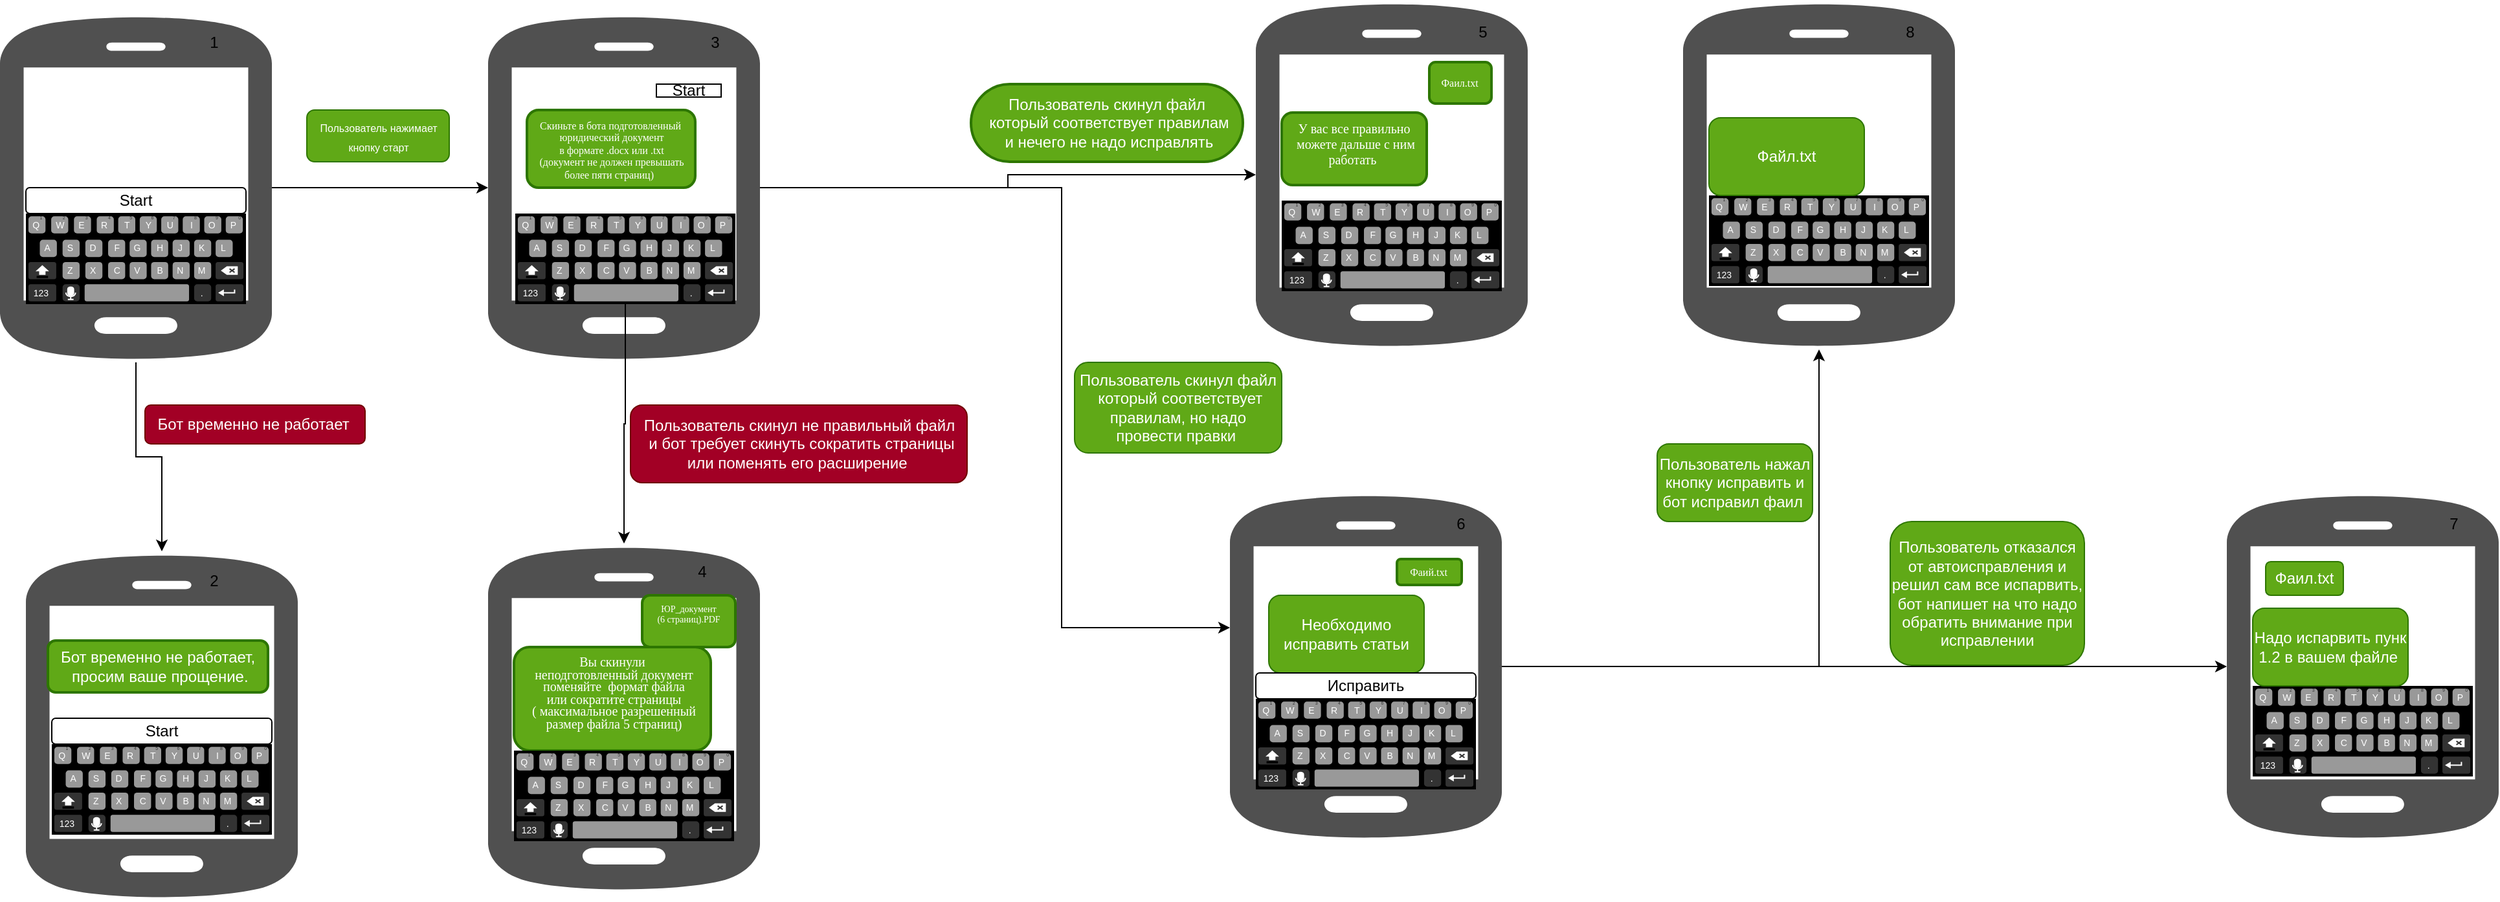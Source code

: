<mxfile version="28.0.6">
  <diagram name="Страница — 1" id="DLxkREHUhG1KeM-ujYf8">
    <mxGraphModel dx="834" dy="514" grid="1" gridSize="10" guides="1" tooltips="1" connect="1" arrows="1" fold="1" page="1" pageScale="1" pageWidth="827" pageHeight="1169" math="0" shadow="0">
      <root>
        <mxCell id="0" />
        <mxCell id="1" parent="0" />
        <mxCell id="pn8d7jZa_BfOE3druCfX-38" value="&lt;font style=&quot;color: rgb(255, 255, 255);&quot;&gt;Необходимо исправить статьи&lt;/font&gt;" style="rounded=1;whiteSpace=wrap;html=1;fillColor=#60a917;fontColor=#ffffff;strokeColor=#2D7600;" vertex="1" parent="1">
          <mxGeometry x="1000" y="460" width="120" height="60" as="geometry" />
        </mxCell>
        <mxCell id="pn8d7jZa_BfOE3druCfX-39" value="&lt;div style=&quot;line-height: 80%;&quot;&gt;&lt;span style=&quot;font-family: &amp;quot;Times New Roman&amp;quot;; font-size: 8px; background-color: transparent; color: light-dark(rgb(255, 255, 255), rgb(18, 18, 18));&quot;&gt;Фаий.txt&amp;nbsp;&lt;/span&gt;&lt;/div&gt;" style="text;html=1;align=center;verticalAlign=middle;resizable=0;points=[];autosize=1;strokeColor=#2D7600;fillColor=#60a917;fontColor=#ffffff;direction=west;perimeterSpacing=0;strokeWidth=2;rounded=1;" vertex="1" parent="1">
          <mxGeometry x="1099" y="432" width="50" height="20" as="geometry" />
        </mxCell>
        <mxCell id="pn8d7jZa_BfOE3druCfX-1" value="&lt;div style=&quot;text-wrap-mode: nowrap; line-height: 9.6px;&quot;&gt;&lt;font&gt;&lt;span&gt;Вы скинули&lt;/span&gt;&lt;/font&gt;&lt;/div&gt;&lt;div style=&quot;text-wrap-mode: nowrap; line-height: 9.6px;&quot;&gt;&lt;font&gt;&lt;span&gt;&amp;nbsp;неподготовленный документ&lt;/span&gt;&lt;/font&gt;&lt;/div&gt;&lt;div style=&quot;text-wrap-mode: nowrap; line-height: 9.6px;&quot;&gt;&lt;font&gt;&lt;span&gt;&amp;nbsp;поменяйте&amp;nbsp; формат файла&lt;/span&gt;&lt;/font&gt;&lt;/div&gt;&lt;div style=&quot;text-wrap-mode: nowrap; line-height: 9.6px;&quot;&gt;&lt;font&gt;&lt;span&gt;&amp;nbsp;или сократите страницы&lt;/span&gt;&lt;/font&gt;&lt;/div&gt;&lt;div style=&quot;text-wrap-mode: nowrap; line-height: 9.6px;&quot;&gt;&lt;font&gt;&lt;span&gt;&amp;nbsp;( максимальное разрешенный&lt;/span&gt;&lt;/font&gt;&lt;/div&gt;&lt;div style=&quot;text-wrap-mode: nowrap; line-height: 9.6px;&quot;&gt;&lt;font&gt;&lt;span&gt;&amp;nbsp;размер файла 5 страниц)&lt;/span&gt;&lt;/font&gt;&lt;/div&gt;" style="rounded=1;whiteSpace=wrap;html=1;strokeColor=#2D7600;strokeWidth=2;align=center;verticalAlign=top;fontFamily=Times New Roman;fontSize=10;fontColor=#ffffff;autosize=1;resizable=0;fillColor=#60a917;gradientColor=none;fontStyle=0;rotation=0;flipH=0;flipV=1;container=0;shadow=0;" vertex="1" parent="1">
          <mxGeometry x="417" y="500" width="152" height="80" as="geometry" />
        </mxCell>
        <mxCell id="pn8d7jZa_BfOE3druCfX-2" value="Start" style="rounded=1;whiteSpace=wrap;html=1;arcSize=0;" vertex="1" parent="1">
          <mxGeometry x="527" y="65" width="50" height="10" as="geometry" />
        </mxCell>
        <mxCell id="pn8d7jZa_BfOE3druCfX-3" value="&lt;div style=&quot;line-height: 80%;&quot;&gt;&lt;font style=&quot;font-size: 8px; line-height: 80%;&quot; face=&quot;Times New Roman&quot;&gt;Скиньте в бота подготовленный&amp;nbsp;&lt;/font&gt;&lt;/div&gt;&lt;div style=&quot;line-height: 80%;&quot;&gt;&lt;font style=&quot;font-size: 8px; line-height: 80%;&quot; face=&quot;Times New Roman&quot;&gt;юридический документ&lt;/font&gt;&lt;div&gt;&lt;font style=&quot;font-size: 8px; line-height: 80%;&quot; face=&quot;Times New Roman&quot;&gt;&amp;nbsp;в формате .docx или .txt&amp;nbsp;&lt;/font&gt;&lt;/div&gt;&lt;div&gt;&lt;font style=&quot;font-size: 8px; line-height: 80%;&quot;&gt;&lt;font face=&quot;Times New Roman&quot;&gt;(документ не должен превышать&lt;/font&gt;&lt;/font&gt;&lt;/div&gt;&lt;div&gt;&lt;font style=&quot;font-size: 8px; line-height: 80%;&quot;&gt;&lt;font face=&quot;Times New Roman&quot;&gt;&amp;nbsp;более пяти страниц)&amp;nbsp;&lt;/font&gt;&lt;font face=&quot;Times New Roman&quot;&gt; &amp;nbsp;&lt;/font&gt;&lt;/font&gt;&lt;/div&gt;&lt;/div&gt;" style="text;html=1;align=center;verticalAlign=middle;resizable=0;points=[];autosize=1;strokeColor=#2D7600;fillColor=#60a917;fontColor=#ffffff;direction=west;perimeterSpacing=0;strokeWidth=2;rounded=1;" vertex="1" parent="1">
          <mxGeometry x="427" y="85" width="130" height="60" as="geometry" />
        </mxCell>
        <mxCell id="pn8d7jZa_BfOE3druCfX-4" style="edgeStyle=orthogonalEdgeStyle;rounded=0;orthogonalLoop=1;jettySize=auto;html=1;fontFamily=Helvetica;fontSize=12;fontColor=#ffffff;autosize=1;resizable=0;" edge="1" parent="1" source="pn8d7jZa_BfOE3druCfX-5" target="pn8d7jZa_BfOE3druCfX-19">
          <mxGeometry relative="1" as="geometry" />
        </mxCell>
        <mxCell id="pn8d7jZa_BfOE3druCfX-30" style="edgeStyle=orthogonalEdgeStyle;rounded=0;orthogonalLoop=1;jettySize=auto;html=1;" edge="1" parent="1" source="pn8d7jZa_BfOE3druCfX-5" target="pn8d7jZa_BfOE3druCfX-29">
          <mxGeometry relative="1" as="geometry">
            <Array as="points">
              <mxPoint x="840" y="145" />
              <mxPoint x="840" y="485" />
            </Array>
          </mxGeometry>
        </mxCell>
        <mxCell id="pn8d7jZa_BfOE3druCfX-5" value="" style="sketch=0;pointerEvents=1;shadow=0;dashed=0;html=1;strokeColor=none;fillColor=#505050;labelPosition=center;verticalLabelPosition=bottom;verticalAlign=top;outlineConnect=0;align=center;shape=mxgraph.office.devices.cell_phone_android_proportional;" vertex="1" parent="1">
          <mxGeometry x="397" y="10" width="210" height="270" as="geometry" />
        </mxCell>
        <mxCell id="pn8d7jZa_BfOE3druCfX-6" style="edgeStyle=orthogonalEdgeStyle;rounded=0;orthogonalLoop=1;jettySize=auto;html=1;fontFamily=Helvetica;fontSize=12;fontColor=#ffffff;autosize=1;resizable=0;" edge="1" parent="1" source="pn8d7jZa_BfOE3druCfX-7" target="pn8d7jZa_BfOE3druCfX-16">
          <mxGeometry relative="1" as="geometry" />
        </mxCell>
        <mxCell id="pn8d7jZa_BfOE3druCfX-7" value="" style="verticalLabelPosition=bottom;verticalAlign=top;html=1;shadow=0;dashed=0;strokeWidth=1;shape=mxgraph.android.keyboard;sketch=0;" vertex="1" parent="1">
          <mxGeometry x="418" y="165" width="170" height="70" as="geometry" />
        </mxCell>
        <mxCell id="pn8d7jZa_BfOE3druCfX-8" value="&lt;font style=&quot;font-size: 8px;&quot;&gt;Пользователь нажимает&lt;/font&gt;&lt;div&gt;&lt;font style=&quot;font-size: 8px;&quot;&gt;&amp;nbsp;кнопку старт&amp;nbsp;&lt;/font&gt;&lt;/div&gt;" style="text;html=1;align=center;verticalAlign=middle;resizable=0;points=[];autosize=1;strokeColor=#2D7600;fillColor=#60a917;fontColor=#ffffff;rounded=1;" vertex="1" parent="1">
          <mxGeometry x="257" y="85" width="110" height="40" as="geometry" />
        </mxCell>
        <mxCell id="pn8d7jZa_BfOE3druCfX-9" style="edgeStyle=orthogonalEdgeStyle;rounded=0;orthogonalLoop=1;jettySize=auto;html=1;fontFamily=Helvetica;fontSize=12;fontColor=#ffffff;autosize=1;resizable=0;" edge="1" parent="1" source="pn8d7jZa_BfOE3druCfX-11" target="pn8d7jZa_BfOE3druCfX-5">
          <mxGeometry relative="1" as="geometry" />
        </mxCell>
        <mxCell id="pn8d7jZa_BfOE3druCfX-10" style="edgeStyle=orthogonalEdgeStyle;rounded=0;orthogonalLoop=1;jettySize=auto;html=1;fontFamily=Helvetica;fontSize=12;fontColor=#ffffff;autosize=1;resizable=0;" edge="1" parent="1" source="pn8d7jZa_BfOE3druCfX-11" target="pn8d7jZa_BfOE3druCfX-12">
          <mxGeometry relative="1" as="geometry" />
        </mxCell>
        <mxCell id="pn8d7jZa_BfOE3druCfX-11" value="" style="sketch=0;pointerEvents=1;shadow=0;dashed=0;html=1;strokeColor=none;fillColor=#505050;labelPosition=center;verticalLabelPosition=bottom;verticalAlign=top;outlineConnect=0;align=center;shape=mxgraph.office.devices.cell_phone_android_proportional;container=0;" vertex="1" parent="1">
          <mxGeometry x="20" y="10" width="210" height="270" as="geometry">
            <mxRectangle x="-827" y="-1135" width="50" height="40" as="alternateBounds" />
          </mxGeometry>
        </mxCell>
        <mxCell id="pn8d7jZa_BfOE3druCfX-12" value="" style="sketch=0;pointerEvents=1;shadow=0;dashed=0;html=1;strokeColor=none;fillColor=#505050;labelPosition=center;verticalLabelPosition=bottom;verticalAlign=top;outlineConnect=0;align=center;shape=mxgraph.office.devices.cell_phone_android_proportional;" vertex="1" parent="1">
          <mxGeometry x="40" y="426" width="210" height="270" as="geometry" />
        </mxCell>
        <mxCell id="pn8d7jZa_BfOE3druCfX-13" value="" style="verticalLabelPosition=bottom;verticalAlign=top;html=1;shadow=0;dashed=0;strokeWidth=1;shape=mxgraph.android.keyboard;sketch=0;" vertex="1" parent="1">
          <mxGeometry x="60" y="575" width="170" height="70" as="geometry" />
        </mxCell>
        <mxCell id="pn8d7jZa_BfOE3druCfX-14" value="Start" style="rounded=1;whiteSpace=wrap;html=1;" vertex="1" parent="1">
          <mxGeometry x="60" y="555" width="170" height="20" as="geometry" />
        </mxCell>
        <mxCell id="pn8d7jZa_BfOE3druCfX-15" value="&lt;font style=&quot;color: light-dark(rgb(255, 255, 255), rgb(255, 255, 255));&quot;&gt;Бот временно не работает&amp;nbsp;&lt;/font&gt;" style="text;html=1;align=center;verticalAlign=middle;resizable=0;points=[];autosize=1;strokeColor=#6F0000;fillColor=light-dark(#a20025, #f9013b);fontFamily=Helvetica;fontSize=12;fontColor=#ffffff;rounded=1;" vertex="1" parent="1">
          <mxGeometry x="132" y="313" width="170" height="30" as="geometry" />
        </mxCell>
        <mxCell id="pn8d7jZa_BfOE3druCfX-16" value="" style="sketch=0;pointerEvents=1;shadow=0;dashed=0;html=1;strokeColor=none;fillColor=#505050;labelPosition=center;verticalLabelPosition=bottom;verticalAlign=top;outlineConnect=0;align=center;shape=mxgraph.office.devices.cell_phone_android_proportional;" vertex="1" parent="1">
          <mxGeometry x="397" y="420" width="210" height="270" as="geometry" />
        </mxCell>
        <mxCell id="pn8d7jZa_BfOE3druCfX-17" value="" style="verticalLabelPosition=bottom;verticalAlign=top;html=1;shadow=0;dashed=0;strokeWidth=1;shape=mxgraph.android.keyboard;sketch=0;" vertex="1" parent="1">
          <mxGeometry x="417" y="580" width="170" height="70" as="geometry" />
        </mxCell>
        <mxCell id="pn8d7jZa_BfOE3druCfX-18" value="&lt;div style=&quot;line-height: 80%;&quot;&gt;&lt;span style=&quot;font-family: &amp;quot;Times New Roman&amp;quot;; font-size: 8px; background-color: transparent; color: light-dark(rgb(255, 255, 255), rgb(18, 18, 18));&quot;&gt;Фаил.txt&amp;nbsp;&lt;/span&gt;&lt;/div&gt;" style="text;html=1;align=center;verticalAlign=middle;resizable=0;points=[];autosize=1;strokeColor=#2D7600;fillColor=#60a917;fontColor=#ffffff;direction=west;perimeterSpacing=0;strokeWidth=2;rounded=1;" vertex="1" parent="1">
          <mxGeometry x="1124" y="48" width="48" height="32" as="geometry" />
        </mxCell>
        <mxCell id="pn8d7jZa_BfOE3druCfX-19" value="" style="sketch=0;pointerEvents=1;shadow=0;dashed=0;html=1;strokeColor=none;fillColor=#505050;labelPosition=center;verticalLabelPosition=bottom;verticalAlign=top;outlineConnect=0;align=center;shape=mxgraph.office.devices.cell_phone_android_proportional;" vertex="1" parent="1">
          <mxGeometry x="990" width="210" height="270" as="geometry" />
        </mxCell>
        <mxCell id="pn8d7jZa_BfOE3druCfX-20" value="" style="verticalLabelPosition=bottom;verticalAlign=top;html=1;shadow=0;dashed=0;strokeWidth=1;shape=mxgraph.android.keyboard;sketch=0;" vertex="1" parent="1">
          <mxGeometry x="1010" y="155" width="170" height="70" as="geometry" />
        </mxCell>
        <mxCell id="pn8d7jZa_BfOE3druCfX-21" value="Пользователь скинул файл&lt;div&gt;&amp;nbsp;который соответствует правилам&lt;/div&gt;&lt;div&gt;&amp;nbsp;и нечего не надо исправлять&lt;/div&gt;" style="whiteSpace=wrap;html=1;rounded=1;strokeColor=#2D7600;strokeWidth=2;align=center;verticalAlign=middle;fontFamily=Helvetica;fontSize=12;fontColor=#ffffff;autosize=1;resizable=0;fillColor=#60a917;gradientColor=none;arcSize=50;" vertex="1" parent="1">
          <mxGeometry x="770" y="65" width="210" height="60" as="geometry" />
        </mxCell>
        <mxCell id="pn8d7jZa_BfOE3druCfX-22" value="&lt;font style=&quot;color: light-dark(rgb(255, 255, 255), rgb(255, 255, 255));&quot;&gt;Пользователь скинул не правильный файл&lt;/font&gt;&lt;div&gt;&lt;font style=&quot;color: light-dark(rgb(255, 255, 255), rgb(255, 255, 255));&quot;&gt;&amp;nbsp;и бот требует скинуть сократить страницы&lt;/font&gt;&lt;/div&gt;&lt;div&gt;&lt;font style=&quot;color: light-dark(rgb(255, 255, 255), rgb(255, 255, 255));&quot;&gt;&amp;nbsp;или поменять его расширение&amp;nbsp;&amp;nbsp;&lt;/font&gt;&lt;/div&gt;" style="text;html=1;align=center;verticalAlign=middle;resizable=0;points=[];autosize=1;strokeColor=#6F0000;fillColor=light-dark(#a20025, #ff003c);fontFamily=Helvetica;fontSize=12;fontColor=#ffffff;rounded=1;" vertex="1" parent="1">
          <mxGeometry x="507" y="313" width="260" height="60" as="geometry" />
        </mxCell>
        <mxCell id="pn8d7jZa_BfOE3druCfX-23" value="" style="group" vertex="1" connectable="0" parent="1">
          <mxGeometry x="40" y="145" width="170" height="90" as="geometry" />
        </mxCell>
        <mxCell id="pn8d7jZa_BfOE3druCfX-24" value="Start" style="rounded=1;whiteSpace=wrap;html=1;" vertex="1" parent="pn8d7jZa_BfOE3druCfX-23">
          <mxGeometry width="170" height="20" as="geometry" />
        </mxCell>
        <mxCell id="pn8d7jZa_BfOE3druCfX-25" value="" style="verticalLabelPosition=bottom;verticalAlign=top;html=1;shadow=0;dashed=0;strokeWidth=1;shape=mxgraph.android.keyboard;sketch=0;" vertex="1" parent="pn8d7jZa_BfOE3druCfX-23">
          <mxGeometry y="20" width="170" height="70" as="geometry" />
        </mxCell>
        <mxCell id="pn8d7jZa_BfOE3druCfX-26" value="Бот временно не работает,&lt;div&gt;&amp;nbsp;просим ваше прощение.&lt;/div&gt;" style="rounded=1;whiteSpace=wrap;html=1;strokeColor=#2D7600;strokeWidth=2;align=center;verticalAlign=middle;fontFamily=Helvetica;fontSize=12;fontColor=#ffffff;autosize=1;resizable=0;fillColor=#60a917;gradientColor=none;" vertex="1" parent="1">
          <mxGeometry x="57" y="495" width="170" height="40" as="geometry" />
        </mxCell>
        <mxCell id="pn8d7jZa_BfOE3druCfX-27" value="ЮР_документ&lt;div&gt;(6 страниц).PDF&lt;/div&gt;" style="whiteSpace=wrap;html=1;rounded=1;strokeColor=#2D7600;strokeWidth=2;align=center;verticalAlign=top;fontFamily=Times New Roman;fontSize=7;fontColor=#ffffff;fontStyle=0;autosize=1;resizable=0;fillColor=#60a917;gradientColor=none;" vertex="1" parent="1">
          <mxGeometry x="516" y="460" width="72" height="40" as="geometry" />
        </mxCell>
        <mxCell id="pn8d7jZa_BfOE3druCfX-28" value="У вас все правильно&lt;div&gt;&amp;nbsp;можете дальше с ним&lt;/div&gt;&lt;div&gt;&amp;nbsp;работать&amp;nbsp;&amp;nbsp;&lt;/div&gt;" style="whiteSpace=wrap;html=1;rounded=1;strokeColor=#2D7600;strokeWidth=2;align=center;verticalAlign=top;fontFamily=Times New Roman;fontSize=10;fontColor=#ffffff;fontStyle=0;autosize=1;resizable=0;fillColor=#60a917;gradientColor=none;direction=west;" vertex="1" parent="1">
          <mxGeometry x="1010" y="87" width="112" height="56" as="geometry" />
        </mxCell>
        <mxCell id="pn8d7jZa_BfOE3druCfX-40" style="edgeStyle=orthogonalEdgeStyle;rounded=0;orthogonalLoop=1;jettySize=auto;html=1;" edge="1" parent="1" source="pn8d7jZa_BfOE3druCfX-29" target="pn8d7jZa_BfOE3druCfX-45">
          <mxGeometry relative="1" as="geometry">
            <mxPoint x="1370" y="515" as="targetPoint" />
          </mxGeometry>
        </mxCell>
        <mxCell id="pn8d7jZa_BfOE3druCfX-51" style="edgeStyle=orthogonalEdgeStyle;rounded=0;orthogonalLoop=1;jettySize=auto;html=1;" edge="1" parent="1" source="pn8d7jZa_BfOE3druCfX-29" target="pn8d7jZa_BfOE3druCfX-50">
          <mxGeometry relative="1" as="geometry" />
        </mxCell>
        <mxCell id="pn8d7jZa_BfOE3druCfX-29" value="" style="sketch=0;pointerEvents=1;shadow=0;dashed=0;html=1;strokeColor=none;fillColor=#505050;labelPosition=center;verticalLabelPosition=bottom;verticalAlign=top;outlineConnect=0;align=center;shape=mxgraph.office.devices.cell_phone_android_proportional;container=0;" vertex="1" parent="1">
          <mxGeometry x="970" y="380" width="210" height="270" as="geometry">
            <mxRectangle x="-827" y="-1135" width="50" height="40" as="alternateBounds" />
          </mxGeometry>
        </mxCell>
        <mxCell id="pn8d7jZa_BfOE3druCfX-31" value="" style="verticalLabelPosition=bottom;verticalAlign=top;html=1;shadow=0;dashed=0;strokeWidth=1;shape=mxgraph.android.keyboard;sketch=0;container=1;" vertex="1" parent="1">
          <mxGeometry x="990" y="540" width="170" height="70" as="geometry" />
        </mxCell>
        <mxCell id="pn8d7jZa_BfOE3druCfX-35" value="Пользователь скинул файл&lt;div&gt;&amp;nbsp;который соответствует правилам, но надо провести правки&amp;nbsp;&lt;/div&gt;" style="rounded=1;whiteSpace=wrap;html=1;fillColor=#60a917;fontColor=#ffffff;strokeColor=#2D7600;" vertex="1" parent="1">
          <mxGeometry x="850" y="280" width="160" height="70" as="geometry" />
        </mxCell>
        <mxCell id="pn8d7jZa_BfOE3druCfX-36" value="Исправить" style="rounded=1;whiteSpace=wrap;html=1;" vertex="1" parent="1">
          <mxGeometry x="990" y="520" width="170" height="20" as="geometry" />
        </mxCell>
        <mxCell id="pn8d7jZa_BfOE3druCfX-42" value="" style="verticalLabelPosition=bottom;verticalAlign=top;html=1;shadow=0;dashed=0;strokeWidth=1;shape=mxgraph.android.keyboard;sketch=0;" vertex="1" parent="1">
          <mxGeometry x="1340" y="151" width="170" height="70" as="geometry" />
        </mxCell>
        <mxCell id="pn8d7jZa_BfOE3druCfX-45" value="" style="sketch=0;pointerEvents=1;shadow=0;dashed=0;html=1;strokeColor=none;fillColor=#505050;labelPosition=center;verticalLabelPosition=bottom;verticalAlign=top;outlineConnect=0;align=center;shape=mxgraph.office.devices.cell_phone_android_proportional;container=0;" vertex="1" parent="1">
          <mxGeometry x="1320" width="210" height="270" as="geometry">
            <mxRectangle x="-827" y="-1135" width="50" height="40" as="alternateBounds" />
          </mxGeometry>
        </mxCell>
        <mxCell id="pn8d7jZa_BfOE3druCfX-46" value="Пользователь нажал кнопку исправить и бот исправил фаил&amp;nbsp;" style="rounded=1;whiteSpace=wrap;html=1;fillColor=#60a917;fontColor=#ffffff;strokeColor=#2D7600;" vertex="1" parent="1">
          <mxGeometry x="1300" y="343" width="120" height="60" as="geometry" />
        </mxCell>
        <mxCell id="pn8d7jZa_BfOE3druCfX-47" value="Файл.txt" style="rounded=1;whiteSpace=wrap;html=1;fillColor=#60a917;fontColor=#ffffff;strokeColor=#2D7600;" vertex="1" parent="1">
          <mxGeometry x="1340" y="91" width="120" height="60" as="geometry" />
        </mxCell>
        <mxCell id="pn8d7jZa_BfOE3druCfX-48" value="" style="verticalLabelPosition=bottom;verticalAlign=top;html=1;shadow=0;dashed=0;strokeWidth=1;shape=mxgraph.android.keyboard;sketch=0;" vertex="1" parent="1">
          <mxGeometry x="1760" y="530" width="170" height="70" as="geometry" />
        </mxCell>
        <mxCell id="pn8d7jZa_BfOE3druCfX-49" value="Фаил.txt" style="rounded=1;whiteSpace=wrap;html=1;fillColor=#60a917;fontColor=#ffffff;strokeColor=#2D7600;" vertex="1" parent="1">
          <mxGeometry x="1770" y="434" width="60" height="26" as="geometry" />
        </mxCell>
        <mxCell id="pn8d7jZa_BfOE3druCfX-50" value="" style="sketch=0;pointerEvents=1;shadow=0;dashed=0;html=1;strokeColor=none;fillColor=#505050;labelPosition=center;verticalLabelPosition=bottom;verticalAlign=top;outlineConnect=0;align=center;shape=mxgraph.office.devices.cell_phone_android_proportional;container=0;" vertex="1" parent="1">
          <mxGeometry x="1740" y="380" width="210" height="270" as="geometry">
            <mxRectangle x="-827" y="-1135" width="50" height="40" as="alternateBounds" />
          </mxGeometry>
        </mxCell>
        <mxCell id="pn8d7jZa_BfOE3druCfX-52" value="Пользователь отказался от автоисправления и решил сам все испарвить, бот напишет на что надо обратить внимание при исправлении" style="rounded=1;whiteSpace=wrap;html=1;fillColor=#60a917;fontColor=#ffffff;strokeColor=#2D7600;" vertex="1" parent="1">
          <mxGeometry x="1480" y="403" width="150" height="111" as="geometry" />
        </mxCell>
        <mxCell id="pn8d7jZa_BfOE3druCfX-53" value="Надо испарвить пунк 1.2 в вашем файле&amp;nbsp;" style="whiteSpace=wrap;html=1;rounded=1;fillColor=#60a917;fontColor=#ffffff;strokeColor=#2D7600;" vertex="1" parent="1">
          <mxGeometry x="1760" y="470" width="120" height="60" as="geometry" />
        </mxCell>
        <mxCell id="pn8d7jZa_BfOE3druCfX-54" value="1" style="text;html=1;align=center;verticalAlign=middle;resizable=0;points=[];autosize=1;strokeColor=none;fillColor=none;" vertex="1" parent="1">
          <mxGeometry x="170" y="18" width="30" height="30" as="geometry" />
        </mxCell>
        <mxCell id="pn8d7jZa_BfOE3druCfX-55" value="2" style="text;html=1;align=center;verticalAlign=middle;resizable=0;points=[];autosize=1;strokeColor=none;fillColor=none;" vertex="1" parent="1">
          <mxGeometry x="170" y="434" width="30" height="30" as="geometry" />
        </mxCell>
        <mxCell id="pn8d7jZa_BfOE3druCfX-56" value="3" style="text;html=1;align=center;verticalAlign=middle;resizable=0;points=[];autosize=1;strokeColor=none;fillColor=none;" vertex="1" parent="1">
          <mxGeometry x="557" y="18" width="30" height="30" as="geometry" />
        </mxCell>
        <mxCell id="pn8d7jZa_BfOE3druCfX-57" value="4" style="text;html=1;align=center;verticalAlign=middle;resizable=0;points=[];autosize=1;strokeColor=none;fillColor=none;" vertex="1" parent="1">
          <mxGeometry x="547" y="427" width="30" height="30" as="geometry" />
        </mxCell>
        <mxCell id="pn8d7jZa_BfOE3druCfX-58" value="5" style="text;html=1;align=center;verticalAlign=middle;resizable=0;points=[];autosize=1;strokeColor=none;fillColor=none;" vertex="1" parent="1">
          <mxGeometry x="1150" y="10" width="30" height="30" as="geometry" />
        </mxCell>
        <mxCell id="pn8d7jZa_BfOE3druCfX-59" value="6" style="text;html=1;align=center;verticalAlign=middle;resizable=0;points=[];autosize=1;strokeColor=none;fillColor=none;" vertex="1" parent="1">
          <mxGeometry x="1133" y="390" width="30" height="30" as="geometry" />
        </mxCell>
        <mxCell id="pn8d7jZa_BfOE3druCfX-60" value="7" style="text;html=1;align=center;verticalAlign=middle;resizable=0;points=[];autosize=1;strokeColor=none;fillColor=none;" vertex="1" parent="1">
          <mxGeometry x="1900" y="390" width="30" height="30" as="geometry" />
        </mxCell>
        <mxCell id="pn8d7jZa_BfOE3druCfX-61" value="8" style="text;html=1;align=center;verticalAlign=middle;resizable=0;points=[];autosize=1;strokeColor=none;fillColor=none;" vertex="1" parent="1">
          <mxGeometry x="1480" y="10" width="30" height="30" as="geometry" />
        </mxCell>
      </root>
    </mxGraphModel>
  </diagram>
</mxfile>
